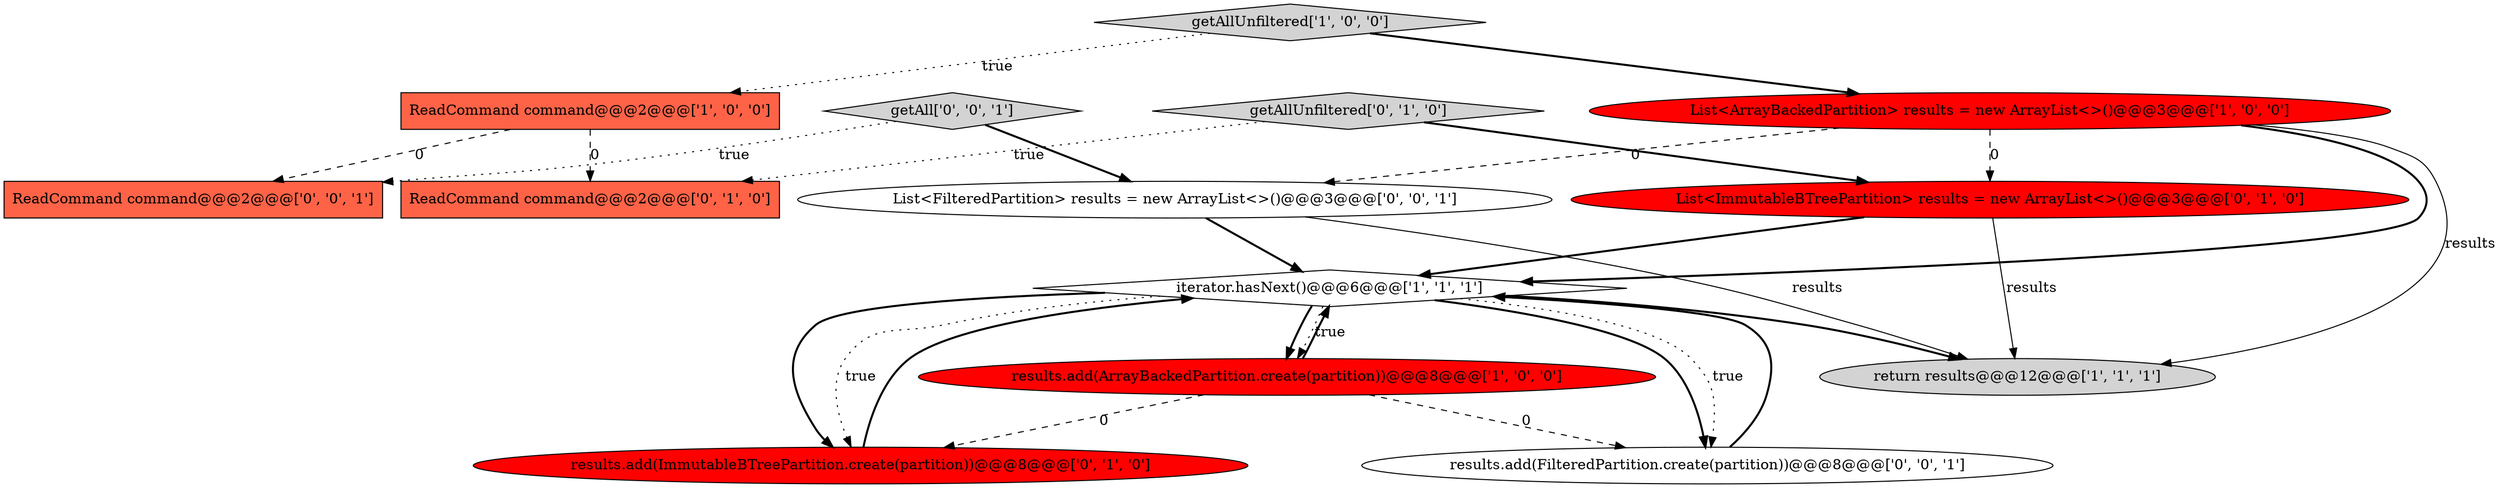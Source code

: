 digraph {
13 [style = filled, label = "getAll['0', '0', '1']", fillcolor = lightgray, shape = diamond image = "AAA0AAABBB3BBB"];
1 [style = filled, label = "ReadCommand command@@@2@@@['1', '0', '0']", fillcolor = tomato, shape = box image = "AAA1AAABBB1BBB"];
5 [style = filled, label = "getAllUnfiltered['1', '0', '0']", fillcolor = lightgray, shape = diamond image = "AAA0AAABBB1BBB"];
10 [style = filled, label = "ReadCommand command@@@2@@@['0', '0', '1']", fillcolor = tomato, shape = box image = "AAA0AAABBB3BBB"];
2 [style = filled, label = "return results@@@12@@@['1', '1', '1']", fillcolor = lightgray, shape = ellipse image = "AAA0AAABBB1BBB"];
0 [style = filled, label = "iterator.hasNext()@@@6@@@['1', '1', '1']", fillcolor = white, shape = diamond image = "AAA0AAABBB1BBB"];
7 [style = filled, label = "ReadCommand command@@@2@@@['0', '1', '0']", fillcolor = tomato, shape = box image = "AAA1AAABBB2BBB"];
12 [style = filled, label = "List<FilteredPartition> results = new ArrayList<>()@@@3@@@['0', '0', '1']", fillcolor = white, shape = ellipse image = "AAA0AAABBB3BBB"];
8 [style = filled, label = "List<ImmutableBTreePartition> results = new ArrayList<>()@@@3@@@['0', '1', '0']", fillcolor = red, shape = ellipse image = "AAA1AAABBB2BBB"];
9 [style = filled, label = "results.add(ImmutableBTreePartition.create(partition))@@@8@@@['0', '1', '0']", fillcolor = red, shape = ellipse image = "AAA1AAABBB2BBB"];
4 [style = filled, label = "results.add(ArrayBackedPartition.create(partition))@@@8@@@['1', '0', '0']", fillcolor = red, shape = ellipse image = "AAA1AAABBB1BBB"];
3 [style = filled, label = "List<ArrayBackedPartition> results = new ArrayList<>()@@@3@@@['1', '0', '0']", fillcolor = red, shape = ellipse image = "AAA1AAABBB1BBB"];
6 [style = filled, label = "getAllUnfiltered['0', '1', '0']", fillcolor = lightgray, shape = diamond image = "AAA0AAABBB2BBB"];
11 [style = filled, label = "results.add(FilteredPartition.create(partition))@@@8@@@['0', '0', '1']", fillcolor = white, shape = ellipse image = "AAA0AAABBB3BBB"];
5->3 [style = bold, label=""];
0->9 [style = bold, label=""];
9->0 [style = bold, label=""];
5->1 [style = dotted, label="true"];
0->4 [style = dotted, label="true"];
0->2 [style = bold, label=""];
0->11 [style = bold, label=""];
12->2 [style = solid, label="results"];
1->10 [style = dashed, label="0"];
13->10 [style = dotted, label="true"];
12->0 [style = bold, label=""];
3->0 [style = bold, label=""];
4->0 [style = bold, label=""];
8->0 [style = bold, label=""];
4->9 [style = dashed, label="0"];
11->0 [style = bold, label=""];
13->12 [style = bold, label=""];
3->12 [style = dashed, label="0"];
0->4 [style = bold, label=""];
6->8 [style = bold, label=""];
6->7 [style = dotted, label="true"];
3->8 [style = dashed, label="0"];
3->2 [style = solid, label="results"];
4->11 [style = dashed, label="0"];
1->7 [style = dashed, label="0"];
8->2 [style = solid, label="results"];
0->11 [style = dotted, label="true"];
0->9 [style = dotted, label="true"];
}
